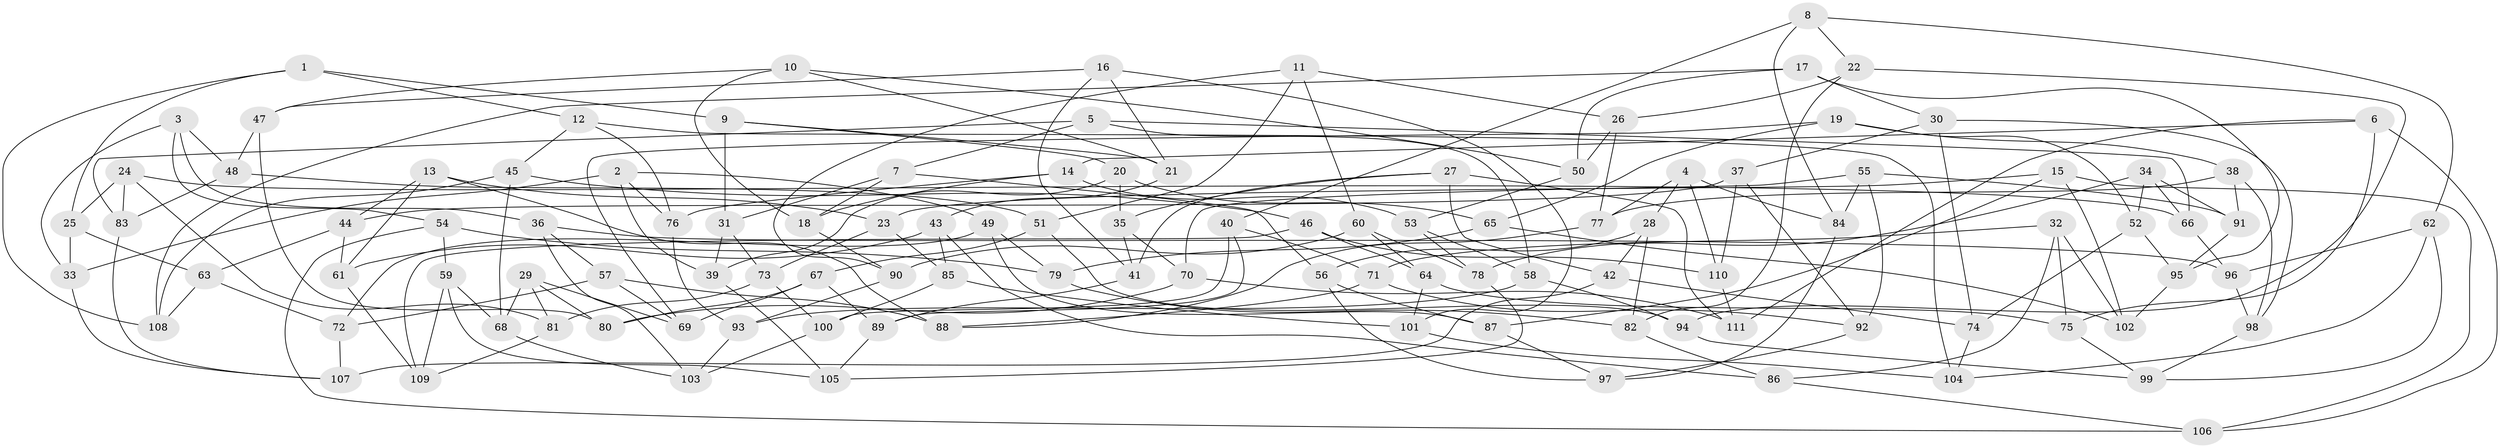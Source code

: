 // coarse degree distribution, {4: 0.34782608695652173, 6: 0.5362318840579711, 5: 0.07246376811594203, 3: 0.043478260869565216}
// Generated by graph-tools (version 1.1) at 2025/42/03/06/25 10:42:22]
// undirected, 111 vertices, 222 edges
graph export_dot {
graph [start="1"]
  node [color=gray90,style=filled];
  1;
  2;
  3;
  4;
  5;
  6;
  7;
  8;
  9;
  10;
  11;
  12;
  13;
  14;
  15;
  16;
  17;
  18;
  19;
  20;
  21;
  22;
  23;
  24;
  25;
  26;
  27;
  28;
  29;
  30;
  31;
  32;
  33;
  34;
  35;
  36;
  37;
  38;
  39;
  40;
  41;
  42;
  43;
  44;
  45;
  46;
  47;
  48;
  49;
  50;
  51;
  52;
  53;
  54;
  55;
  56;
  57;
  58;
  59;
  60;
  61;
  62;
  63;
  64;
  65;
  66;
  67;
  68;
  69;
  70;
  71;
  72;
  73;
  74;
  75;
  76;
  77;
  78;
  79;
  80;
  81;
  82;
  83;
  84;
  85;
  86;
  87;
  88;
  89;
  90;
  91;
  92;
  93;
  94;
  95;
  96;
  97;
  98;
  99;
  100;
  101;
  102;
  103;
  104;
  105;
  106;
  107;
  108;
  109;
  110;
  111;
  1 -- 108;
  1 -- 25;
  1 -- 12;
  1 -- 9;
  2 -- 33;
  2 -- 39;
  2 -- 49;
  2 -- 76;
  3 -- 33;
  3 -- 54;
  3 -- 48;
  3 -- 36;
  4 -- 28;
  4 -- 84;
  4 -- 110;
  4 -- 77;
  5 -- 83;
  5 -- 7;
  5 -- 58;
  5 -- 66;
  6 -- 106;
  6 -- 111;
  6 -- 75;
  6 -- 14;
  7 -- 56;
  7 -- 31;
  7 -- 18;
  8 -- 22;
  8 -- 40;
  8 -- 62;
  8 -- 84;
  9 -- 20;
  9 -- 31;
  9 -- 21;
  10 -- 18;
  10 -- 50;
  10 -- 21;
  10 -- 47;
  11 -- 90;
  11 -- 60;
  11 -- 51;
  11 -- 26;
  12 -- 76;
  12 -- 104;
  12 -- 45;
  13 -- 61;
  13 -- 23;
  13 -- 44;
  13 -- 88;
  14 -- 76;
  14 -- 53;
  14 -- 18;
  15 -- 102;
  15 -- 23;
  15 -- 87;
  15 -- 106;
  16 -- 41;
  16 -- 21;
  16 -- 101;
  16 -- 47;
  17 -- 30;
  17 -- 95;
  17 -- 108;
  17 -- 50;
  18 -- 90;
  19 -- 52;
  19 -- 38;
  19 -- 69;
  19 -- 65;
  20 -- 39;
  20 -- 35;
  20 -- 65;
  21 -- 43;
  22 -- 82;
  22 -- 94;
  22 -- 26;
  23 -- 85;
  23 -- 73;
  24 -- 25;
  24 -- 66;
  24 -- 83;
  24 -- 81;
  25 -- 33;
  25 -- 63;
  26 -- 77;
  26 -- 50;
  27 -- 111;
  27 -- 42;
  27 -- 41;
  27 -- 35;
  28 -- 82;
  28 -- 42;
  28 -- 56;
  29 -- 69;
  29 -- 80;
  29 -- 68;
  29 -- 81;
  30 -- 98;
  30 -- 37;
  30 -- 74;
  31 -- 73;
  31 -- 39;
  32 -- 102;
  32 -- 86;
  32 -- 71;
  32 -- 75;
  33 -- 107;
  34 -- 78;
  34 -- 52;
  34 -- 66;
  34 -- 91;
  35 -- 70;
  35 -- 41;
  36 -- 96;
  36 -- 57;
  36 -- 103;
  37 -- 110;
  37 -- 44;
  37 -- 92;
  38 -- 77;
  38 -- 98;
  38 -- 91;
  39 -- 105;
  40 -- 71;
  40 -- 100;
  40 -- 89;
  41 -- 89;
  42 -- 74;
  42 -- 107;
  43 -- 86;
  43 -- 61;
  43 -- 85;
  44 -- 63;
  44 -- 61;
  45 -- 108;
  45 -- 46;
  45 -- 68;
  46 -- 109;
  46 -- 110;
  46 -- 64;
  47 -- 80;
  47 -- 48;
  48 -- 51;
  48 -- 83;
  49 -- 72;
  49 -- 79;
  49 -- 87;
  50 -- 53;
  51 -- 94;
  51 -- 67;
  52 -- 74;
  52 -- 95;
  53 -- 58;
  53 -- 78;
  54 -- 106;
  54 -- 79;
  54 -- 59;
  55 -- 70;
  55 -- 84;
  55 -- 91;
  55 -- 92;
  56 -- 97;
  56 -- 87;
  57 -- 88;
  57 -- 72;
  57 -- 69;
  58 -- 93;
  58 -- 94;
  59 -- 105;
  59 -- 68;
  59 -- 109;
  60 -- 64;
  60 -- 90;
  60 -- 78;
  61 -- 109;
  62 -- 99;
  62 -- 104;
  62 -- 96;
  63 -- 108;
  63 -- 72;
  64 -- 101;
  64 -- 75;
  65 -- 79;
  65 -- 102;
  66 -- 96;
  67 -- 80;
  67 -- 69;
  67 -- 89;
  68 -- 103;
  70 -- 80;
  70 -- 111;
  71 -- 92;
  71 -- 88;
  72 -- 107;
  73 -- 100;
  73 -- 81;
  74 -- 104;
  75 -- 99;
  76 -- 93;
  77 -- 88;
  78 -- 105;
  79 -- 82;
  81 -- 109;
  82 -- 86;
  83 -- 107;
  84 -- 97;
  85 -- 101;
  85 -- 100;
  86 -- 106;
  87 -- 97;
  89 -- 105;
  90 -- 93;
  91 -- 95;
  92 -- 97;
  93 -- 103;
  94 -- 99;
  95 -- 102;
  96 -- 98;
  98 -- 99;
  100 -- 103;
  101 -- 104;
  110 -- 111;
}

